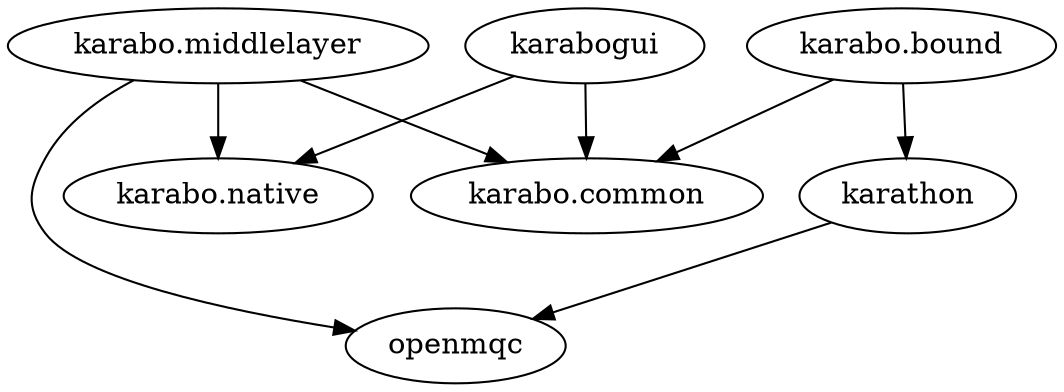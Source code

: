     digraph deps {
        "karabogui" -> "karabo.common"
        "karabogui" -> "karabo.native"
        "karabo.middlelayer" -> "karabo.native"
        "karabo.middlelayer" -> "karabo.common"
        "karabo.bound" -> "karabo.common"
        "karabo.middlelayer" -> "openmqc"
        "karabo.bound" -> "karathon"
        "karathon" -> "openmqc"
    }